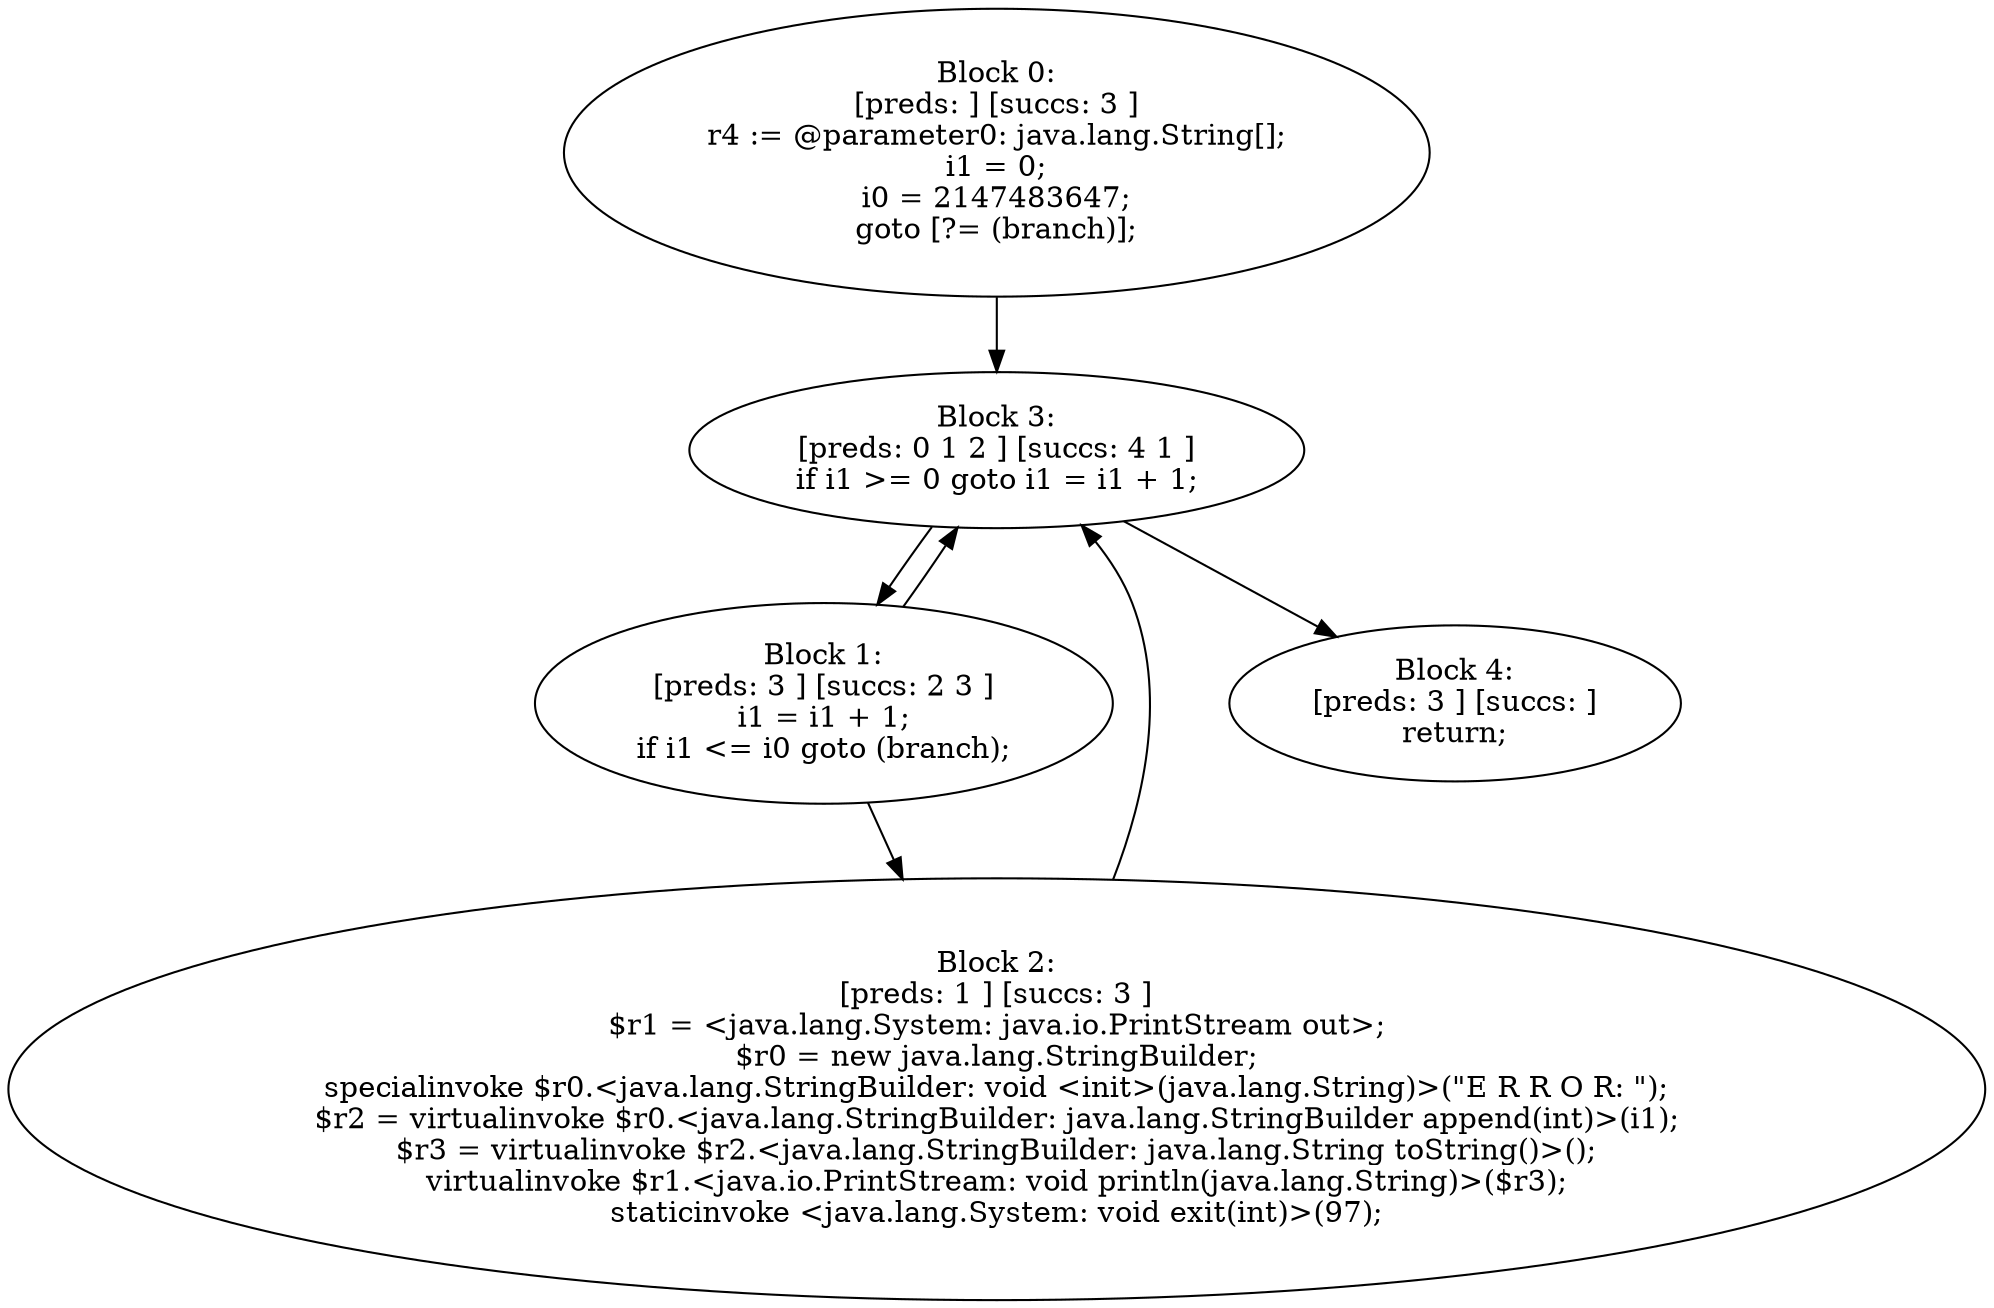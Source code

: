 digraph "unitGraph" {
    "Block 0:
[preds: ] [succs: 3 ]
r4 := @parameter0: java.lang.String[];
i1 = 0;
i0 = 2147483647;
goto [?= (branch)];
"
    "Block 1:
[preds: 3 ] [succs: 2 3 ]
i1 = i1 + 1;
if i1 <= i0 goto (branch);
"
    "Block 2:
[preds: 1 ] [succs: 3 ]
$r1 = <java.lang.System: java.io.PrintStream out>;
$r0 = new java.lang.StringBuilder;
specialinvoke $r0.<java.lang.StringBuilder: void <init>(java.lang.String)>(\"E R R O R: \");
$r2 = virtualinvoke $r0.<java.lang.StringBuilder: java.lang.StringBuilder append(int)>(i1);
$r3 = virtualinvoke $r2.<java.lang.StringBuilder: java.lang.String toString()>();
virtualinvoke $r1.<java.io.PrintStream: void println(java.lang.String)>($r3);
staticinvoke <java.lang.System: void exit(int)>(97);
"
    "Block 3:
[preds: 0 1 2 ] [succs: 4 1 ]
if i1 >= 0 goto i1 = i1 + 1;
"
    "Block 4:
[preds: 3 ] [succs: ]
return;
"
    "Block 0:
[preds: ] [succs: 3 ]
r4 := @parameter0: java.lang.String[];
i1 = 0;
i0 = 2147483647;
goto [?= (branch)];
"->"Block 3:
[preds: 0 1 2 ] [succs: 4 1 ]
if i1 >= 0 goto i1 = i1 + 1;
";
    "Block 1:
[preds: 3 ] [succs: 2 3 ]
i1 = i1 + 1;
if i1 <= i0 goto (branch);
"->"Block 2:
[preds: 1 ] [succs: 3 ]
$r1 = <java.lang.System: java.io.PrintStream out>;
$r0 = new java.lang.StringBuilder;
specialinvoke $r0.<java.lang.StringBuilder: void <init>(java.lang.String)>(\"E R R O R: \");
$r2 = virtualinvoke $r0.<java.lang.StringBuilder: java.lang.StringBuilder append(int)>(i1);
$r3 = virtualinvoke $r2.<java.lang.StringBuilder: java.lang.String toString()>();
virtualinvoke $r1.<java.io.PrintStream: void println(java.lang.String)>($r3);
staticinvoke <java.lang.System: void exit(int)>(97);
";
    "Block 1:
[preds: 3 ] [succs: 2 3 ]
i1 = i1 + 1;
if i1 <= i0 goto (branch);
"->"Block 3:
[preds: 0 1 2 ] [succs: 4 1 ]
if i1 >= 0 goto i1 = i1 + 1;
";
    "Block 2:
[preds: 1 ] [succs: 3 ]
$r1 = <java.lang.System: java.io.PrintStream out>;
$r0 = new java.lang.StringBuilder;
specialinvoke $r0.<java.lang.StringBuilder: void <init>(java.lang.String)>(\"E R R O R: \");
$r2 = virtualinvoke $r0.<java.lang.StringBuilder: java.lang.StringBuilder append(int)>(i1);
$r3 = virtualinvoke $r2.<java.lang.StringBuilder: java.lang.String toString()>();
virtualinvoke $r1.<java.io.PrintStream: void println(java.lang.String)>($r3);
staticinvoke <java.lang.System: void exit(int)>(97);
"->"Block 3:
[preds: 0 1 2 ] [succs: 4 1 ]
if i1 >= 0 goto i1 = i1 + 1;
";
    "Block 3:
[preds: 0 1 2 ] [succs: 4 1 ]
if i1 >= 0 goto i1 = i1 + 1;
"->"Block 4:
[preds: 3 ] [succs: ]
return;
";
    "Block 3:
[preds: 0 1 2 ] [succs: 4 1 ]
if i1 >= 0 goto i1 = i1 + 1;
"->"Block 1:
[preds: 3 ] [succs: 2 3 ]
i1 = i1 + 1;
if i1 <= i0 goto (branch);
";
}
